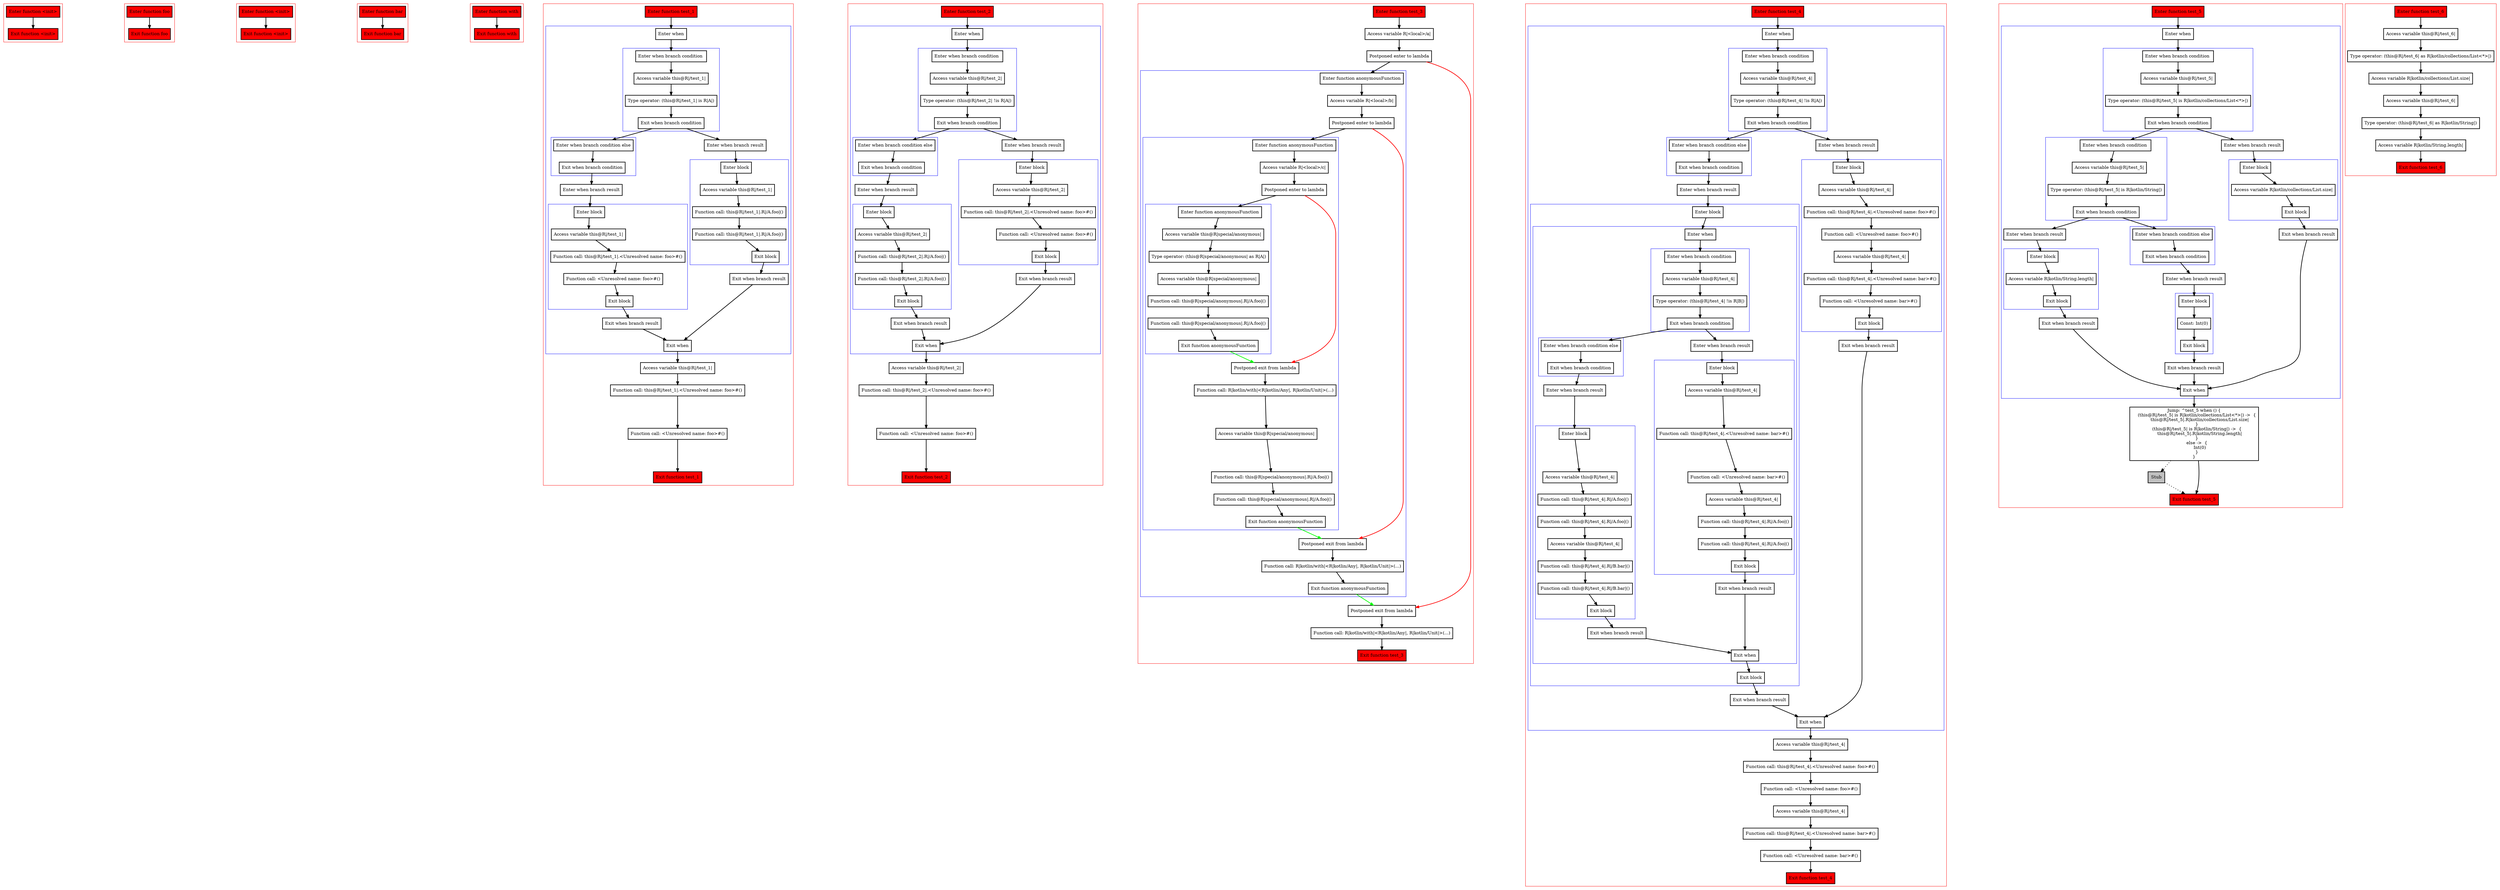digraph implicitReceivers_kt {
    graph [nodesep=3]
    node [shape=box penwidth=2]
    edge [penwidth=2]

    subgraph cluster_0 {
        color=red
        0 [label="Enter function <init>" style="filled" fillcolor=red];
        1 [label="Exit function <init>" style="filled" fillcolor=red];
    }

    0 -> {1};

    subgraph cluster_1 {
        color=red
        2 [label="Enter function foo" style="filled" fillcolor=red];
        3 [label="Exit function foo" style="filled" fillcolor=red];
    }

    2 -> {3};

    subgraph cluster_2 {
        color=red
        4 [label="Enter function <init>" style="filled" fillcolor=red];
        5 [label="Exit function <init>" style="filled" fillcolor=red];
    }

    4 -> {5};

    subgraph cluster_3 {
        color=red
        6 [label="Enter function bar" style="filled" fillcolor=red];
        7 [label="Exit function bar" style="filled" fillcolor=red];
    }

    6 -> {7};

    subgraph cluster_4 {
        color=red
        8 [label="Enter function with" style="filled" fillcolor=red];
        9 [label="Exit function with" style="filled" fillcolor=red];
    }

    8 -> {9};

    subgraph cluster_5 {
        color=red
        10 [label="Enter function test_1" style="filled" fillcolor=red];
        subgraph cluster_6 {
            color=blue
            11 [label="Enter when"];
            subgraph cluster_7 {
                color=blue
                12 [label="Enter when branch condition "];
                13 [label="Access variable this@R|/test_1|"];
                14 [label="Type operator: (this@R|/test_1| is R|A|)"];
                15 [label="Exit when branch condition"];
            }
            subgraph cluster_8 {
                color=blue
                16 [label="Enter when branch condition else"];
                17 [label="Exit when branch condition"];
            }
            18 [label="Enter when branch result"];
            subgraph cluster_9 {
                color=blue
                19 [label="Enter block"];
                20 [label="Access variable this@R|/test_1|"];
                21 [label="Function call: this@R|/test_1|.<Unresolved name: foo>#()"];
                22 [label="Function call: <Unresolved name: foo>#()"];
                23 [label="Exit block"];
            }
            24 [label="Exit when branch result"];
            25 [label="Enter when branch result"];
            subgraph cluster_10 {
                color=blue
                26 [label="Enter block"];
                27 [label="Access variable this@R|/test_1|"];
                28 [label="Function call: this@R|/test_1|.R|/A.foo|()"];
                29 [label="Function call: this@R|/test_1|.R|/A.foo|()"];
                30 [label="Exit block"];
            }
            31 [label="Exit when branch result"];
            32 [label="Exit when"];
        }
        33 [label="Access variable this@R|/test_1|"];
        34 [label="Function call: this@R|/test_1|.<Unresolved name: foo>#()"];
        35 [label="Function call: <Unresolved name: foo>#()"];
        36 [label="Exit function test_1" style="filled" fillcolor=red];
    }

    10 -> {11};
    11 -> {12};
    12 -> {13};
    13 -> {14};
    14 -> {15};
    15 -> {25 16};
    16 -> {17};
    17 -> {18};
    18 -> {19};
    19 -> {20};
    20 -> {21};
    21 -> {22};
    22 -> {23};
    23 -> {24};
    24 -> {32};
    25 -> {26};
    26 -> {27};
    27 -> {28};
    28 -> {29};
    29 -> {30};
    30 -> {31};
    31 -> {32};
    32 -> {33};
    33 -> {34};
    34 -> {35};
    35 -> {36};

    subgraph cluster_11 {
        color=red
        37 [label="Enter function test_2" style="filled" fillcolor=red];
        subgraph cluster_12 {
            color=blue
            38 [label="Enter when"];
            subgraph cluster_13 {
                color=blue
                39 [label="Enter when branch condition "];
                40 [label="Access variable this@R|/test_2|"];
                41 [label="Type operator: (this@R|/test_2| !is R|A|)"];
                42 [label="Exit when branch condition"];
            }
            subgraph cluster_14 {
                color=blue
                43 [label="Enter when branch condition else"];
                44 [label="Exit when branch condition"];
            }
            45 [label="Enter when branch result"];
            subgraph cluster_15 {
                color=blue
                46 [label="Enter block"];
                47 [label="Access variable this@R|/test_2|"];
                48 [label="Function call: this@R|/test_2|.R|/A.foo|()"];
                49 [label="Function call: this@R|/test_2|.R|/A.foo|()"];
                50 [label="Exit block"];
            }
            51 [label="Exit when branch result"];
            52 [label="Enter when branch result"];
            subgraph cluster_16 {
                color=blue
                53 [label="Enter block"];
                54 [label="Access variable this@R|/test_2|"];
                55 [label="Function call: this@R|/test_2|.<Unresolved name: foo>#()"];
                56 [label="Function call: <Unresolved name: foo>#()"];
                57 [label="Exit block"];
            }
            58 [label="Exit when branch result"];
            59 [label="Exit when"];
        }
        60 [label="Access variable this@R|/test_2|"];
        61 [label="Function call: this@R|/test_2|.<Unresolved name: foo>#()"];
        62 [label="Function call: <Unresolved name: foo>#()"];
        63 [label="Exit function test_2" style="filled" fillcolor=red];
    }

    37 -> {38};
    38 -> {39};
    39 -> {40};
    40 -> {41};
    41 -> {42};
    42 -> {52 43};
    43 -> {44};
    44 -> {45};
    45 -> {46};
    46 -> {47};
    47 -> {48};
    48 -> {49};
    49 -> {50};
    50 -> {51};
    51 -> {59};
    52 -> {53};
    53 -> {54};
    54 -> {55};
    55 -> {56};
    56 -> {57};
    57 -> {58};
    58 -> {59};
    59 -> {60};
    60 -> {61};
    61 -> {62};
    62 -> {63};

    subgraph cluster_17 {
        color=red
        64 [label="Enter function test_3" style="filled" fillcolor=red];
        65 [label="Access variable R|<local>/a|"];
        66 [label="Postponed enter to lambda"];
        subgraph cluster_18 {
            color=blue
            67 [label="Enter function anonymousFunction"];
            68 [label="Access variable R|<local>/b|"];
            69 [label="Postponed enter to lambda"];
            subgraph cluster_19 {
                color=blue
                70 [label="Enter function anonymousFunction"];
                71 [label="Access variable R|<local>/c|"];
                72 [label="Postponed enter to lambda"];
                subgraph cluster_20 {
                    color=blue
                    73 [label="Enter function anonymousFunction"];
                    74 [label="Access variable this@R|special/anonymous|"];
                    75 [label="Type operator: (this@R|special/anonymous| as R|A|)"];
                    76 [label="Access variable this@R|special/anonymous|"];
                    77 [label="Function call: this@R|special/anonymous|.R|/A.foo|()"];
                    78 [label="Function call: this@R|special/anonymous|.R|/A.foo|()"];
                    79 [label="Exit function anonymousFunction"];
                }
                80 [label="Postponed exit from lambda"];
                81 [label="Function call: R|kotlin/with|<R|kotlin/Any|, R|kotlin/Unit|>(...)"];
                82 [label="Access variable this@R|special/anonymous|"];
                83 [label="Function call: this@R|special/anonymous|.R|/A.foo|()"];
                84 [label="Function call: this@R|special/anonymous|.R|/A.foo|()"];
                85 [label="Exit function anonymousFunction"];
            }
            86 [label="Postponed exit from lambda"];
            87 [label="Function call: R|kotlin/with|<R|kotlin/Any|, R|kotlin/Unit|>(...)"];
            88 [label="Exit function anonymousFunction"];
        }
        89 [label="Postponed exit from lambda"];
        90 [label="Function call: R|kotlin/with|<R|kotlin/Any|, R|kotlin/Unit|>(...)"];
        91 [label="Exit function test_3" style="filled" fillcolor=red];
    }

    64 -> {65};
    65 -> {66};
    66 -> {67};
    66 -> {89} [color=red];
    67 -> {68};
    68 -> {69};
    69 -> {70};
    69 -> {86} [color=red];
    70 -> {71};
    71 -> {72};
    72 -> {73};
    72 -> {80} [color=red];
    73 -> {74};
    74 -> {75};
    75 -> {76};
    76 -> {77};
    77 -> {78};
    78 -> {79};
    79 -> {80} [color=green];
    80 -> {81};
    81 -> {82};
    82 -> {83};
    83 -> {84};
    84 -> {85};
    85 -> {86} [color=green];
    86 -> {87};
    87 -> {88};
    88 -> {89} [color=green];
    89 -> {90};
    90 -> {91};

    subgraph cluster_21 {
        color=red
        92 [label="Enter function test_4" style="filled" fillcolor=red];
        subgraph cluster_22 {
            color=blue
            93 [label="Enter when"];
            subgraph cluster_23 {
                color=blue
                94 [label="Enter when branch condition "];
                95 [label="Access variable this@R|/test_4|"];
                96 [label="Type operator: (this@R|/test_4| !is R|A|)"];
                97 [label="Exit when branch condition"];
            }
            subgraph cluster_24 {
                color=blue
                98 [label="Enter when branch condition else"];
                99 [label="Exit when branch condition"];
            }
            100 [label="Enter when branch result"];
            subgraph cluster_25 {
                color=blue
                101 [label="Enter block"];
                subgraph cluster_26 {
                    color=blue
                    102 [label="Enter when"];
                    subgraph cluster_27 {
                        color=blue
                        103 [label="Enter when branch condition "];
                        104 [label="Access variable this@R|/test_4|"];
                        105 [label="Type operator: (this@R|/test_4| !is R|B|)"];
                        106 [label="Exit when branch condition"];
                    }
                    subgraph cluster_28 {
                        color=blue
                        107 [label="Enter when branch condition else"];
                        108 [label="Exit when branch condition"];
                    }
                    109 [label="Enter when branch result"];
                    subgraph cluster_29 {
                        color=blue
                        110 [label="Enter block"];
                        111 [label="Access variable this@R|/test_4|"];
                        112 [label="Function call: this@R|/test_4|.R|/A.foo|()"];
                        113 [label="Function call: this@R|/test_4|.R|/A.foo|()"];
                        114 [label="Access variable this@R|/test_4|"];
                        115 [label="Function call: this@R|/test_4|.R|/B.bar|()"];
                        116 [label="Function call: this@R|/test_4|.R|/B.bar|()"];
                        117 [label="Exit block"];
                    }
                    118 [label="Exit when branch result"];
                    119 [label="Enter when branch result"];
                    subgraph cluster_30 {
                        color=blue
                        120 [label="Enter block"];
                        121 [label="Access variable this@R|/test_4|"];
                        122 [label="Function call: this@R|/test_4|.<Unresolved name: bar>#()"];
                        123 [label="Function call: <Unresolved name: bar>#()"];
                        124 [label="Access variable this@R|/test_4|"];
                        125 [label="Function call: this@R|/test_4|.R|/A.foo|()"];
                        126 [label="Function call: this@R|/test_4|.R|/A.foo|()"];
                        127 [label="Exit block"];
                    }
                    128 [label="Exit when branch result"];
                    129 [label="Exit when"];
                }
                130 [label="Exit block"];
            }
            131 [label="Exit when branch result"];
            132 [label="Enter when branch result"];
            subgraph cluster_31 {
                color=blue
                133 [label="Enter block"];
                134 [label="Access variable this@R|/test_4|"];
                135 [label="Function call: this@R|/test_4|.<Unresolved name: foo>#()"];
                136 [label="Function call: <Unresolved name: foo>#()"];
                137 [label="Access variable this@R|/test_4|"];
                138 [label="Function call: this@R|/test_4|.<Unresolved name: bar>#()"];
                139 [label="Function call: <Unresolved name: bar>#()"];
                140 [label="Exit block"];
            }
            141 [label="Exit when branch result"];
            142 [label="Exit when"];
        }
        143 [label="Access variable this@R|/test_4|"];
        144 [label="Function call: this@R|/test_4|.<Unresolved name: foo>#()"];
        145 [label="Function call: <Unresolved name: foo>#()"];
        146 [label="Access variable this@R|/test_4|"];
        147 [label="Function call: this@R|/test_4|.<Unresolved name: bar>#()"];
        148 [label="Function call: <Unresolved name: bar>#()"];
        149 [label="Exit function test_4" style="filled" fillcolor=red];
    }

    92 -> {93};
    93 -> {94};
    94 -> {95};
    95 -> {96};
    96 -> {97};
    97 -> {132 98};
    98 -> {99};
    99 -> {100};
    100 -> {101};
    101 -> {102};
    102 -> {103};
    103 -> {104};
    104 -> {105};
    105 -> {106};
    106 -> {119 107};
    107 -> {108};
    108 -> {109};
    109 -> {110};
    110 -> {111};
    111 -> {112};
    112 -> {113};
    113 -> {114};
    114 -> {115};
    115 -> {116};
    116 -> {117};
    117 -> {118};
    118 -> {129};
    119 -> {120};
    120 -> {121};
    121 -> {122};
    122 -> {123};
    123 -> {124};
    124 -> {125};
    125 -> {126};
    126 -> {127};
    127 -> {128};
    128 -> {129};
    129 -> {130};
    130 -> {131};
    131 -> {142};
    132 -> {133};
    133 -> {134};
    134 -> {135};
    135 -> {136};
    136 -> {137};
    137 -> {138};
    138 -> {139};
    139 -> {140};
    140 -> {141};
    141 -> {142};
    142 -> {143};
    143 -> {144};
    144 -> {145};
    145 -> {146};
    146 -> {147};
    147 -> {148};
    148 -> {149};

    subgraph cluster_32 {
        color=red
        150 [label="Enter function test_5" style="filled" fillcolor=red];
        subgraph cluster_33 {
            color=blue
            151 [label="Enter when"];
            subgraph cluster_34 {
                color=blue
                152 [label="Enter when branch condition "];
                153 [label="Access variable this@R|/test_5|"];
                154 [label="Type operator: (this@R|/test_5| is R|kotlin/collections/List<*>|)"];
                155 [label="Exit when branch condition"];
            }
            subgraph cluster_35 {
                color=blue
                156 [label="Enter when branch condition "];
                157 [label="Access variable this@R|/test_5|"];
                158 [label="Type operator: (this@R|/test_5| is R|kotlin/String|)"];
                159 [label="Exit when branch condition"];
            }
            subgraph cluster_36 {
                color=blue
                160 [label="Enter when branch condition else"];
                161 [label="Exit when branch condition"];
            }
            162 [label="Enter when branch result"];
            subgraph cluster_37 {
                color=blue
                163 [label="Enter block"];
                164 [label="Const: Int(0)"];
                165 [label="Exit block"];
            }
            166 [label="Exit when branch result"];
            167 [label="Enter when branch result"];
            subgraph cluster_38 {
                color=blue
                168 [label="Enter block"];
                169 [label="Access variable R|kotlin/String.length|"];
                170 [label="Exit block"];
            }
            171 [label="Exit when branch result"];
            172 [label="Enter when branch result"];
            subgraph cluster_39 {
                color=blue
                173 [label="Enter block"];
                174 [label="Access variable R|kotlin/collections/List.size|"];
                175 [label="Exit block"];
            }
            176 [label="Exit when branch result"];
            177 [label="Exit when"];
        }
        178 [label="Jump: ^test_5 when () {
    (this@R|/test_5| is R|kotlin/collections/List<*>|) ->  {
        this@R|/test_5|.R|kotlin/collections/List.size|
    }
    (this@R|/test_5| is R|kotlin/String|) ->  {
        this@R|/test_5|.R|kotlin/String.length|
    }
    else ->  {
        Int(0)
    }
}
"];
        179 [label="Stub" style="filled" fillcolor=gray];
        180 [label="Exit function test_5" style="filled" fillcolor=red];
    }

    150 -> {151};
    151 -> {152};
    152 -> {153};
    153 -> {154};
    154 -> {155};
    155 -> {172 156};
    156 -> {157};
    157 -> {158};
    158 -> {159};
    159 -> {167 160};
    160 -> {161};
    161 -> {162};
    162 -> {163};
    163 -> {164};
    164 -> {165};
    165 -> {166};
    166 -> {177};
    167 -> {168};
    168 -> {169};
    169 -> {170};
    170 -> {171};
    171 -> {177};
    172 -> {173};
    173 -> {174};
    174 -> {175};
    175 -> {176};
    176 -> {177};
    177 -> {178};
    178 -> {180};
    178 -> {179} [style=dotted];
    179 -> {180} [style=dotted];

    subgraph cluster_40 {
        color=red
        181 [label="Enter function test_6" style="filled" fillcolor=red];
        182 [label="Access variable this@R|/test_6|"];
        183 [label="Type operator: (this@R|/test_6| as R|kotlin/collections/List<*>|)"];
        184 [label="Access variable R|kotlin/collections/List.size|"];
        185 [label="Access variable this@R|/test_6|"];
        186 [label="Type operator: (this@R|/test_6| as R|kotlin/String|)"];
        187 [label="Access variable R|kotlin/String.length|"];
        188 [label="Exit function test_6" style="filled" fillcolor=red];
    }

    181 -> {182};
    182 -> {183};
    183 -> {184};
    184 -> {185};
    185 -> {186};
    186 -> {187};
    187 -> {188};

}
